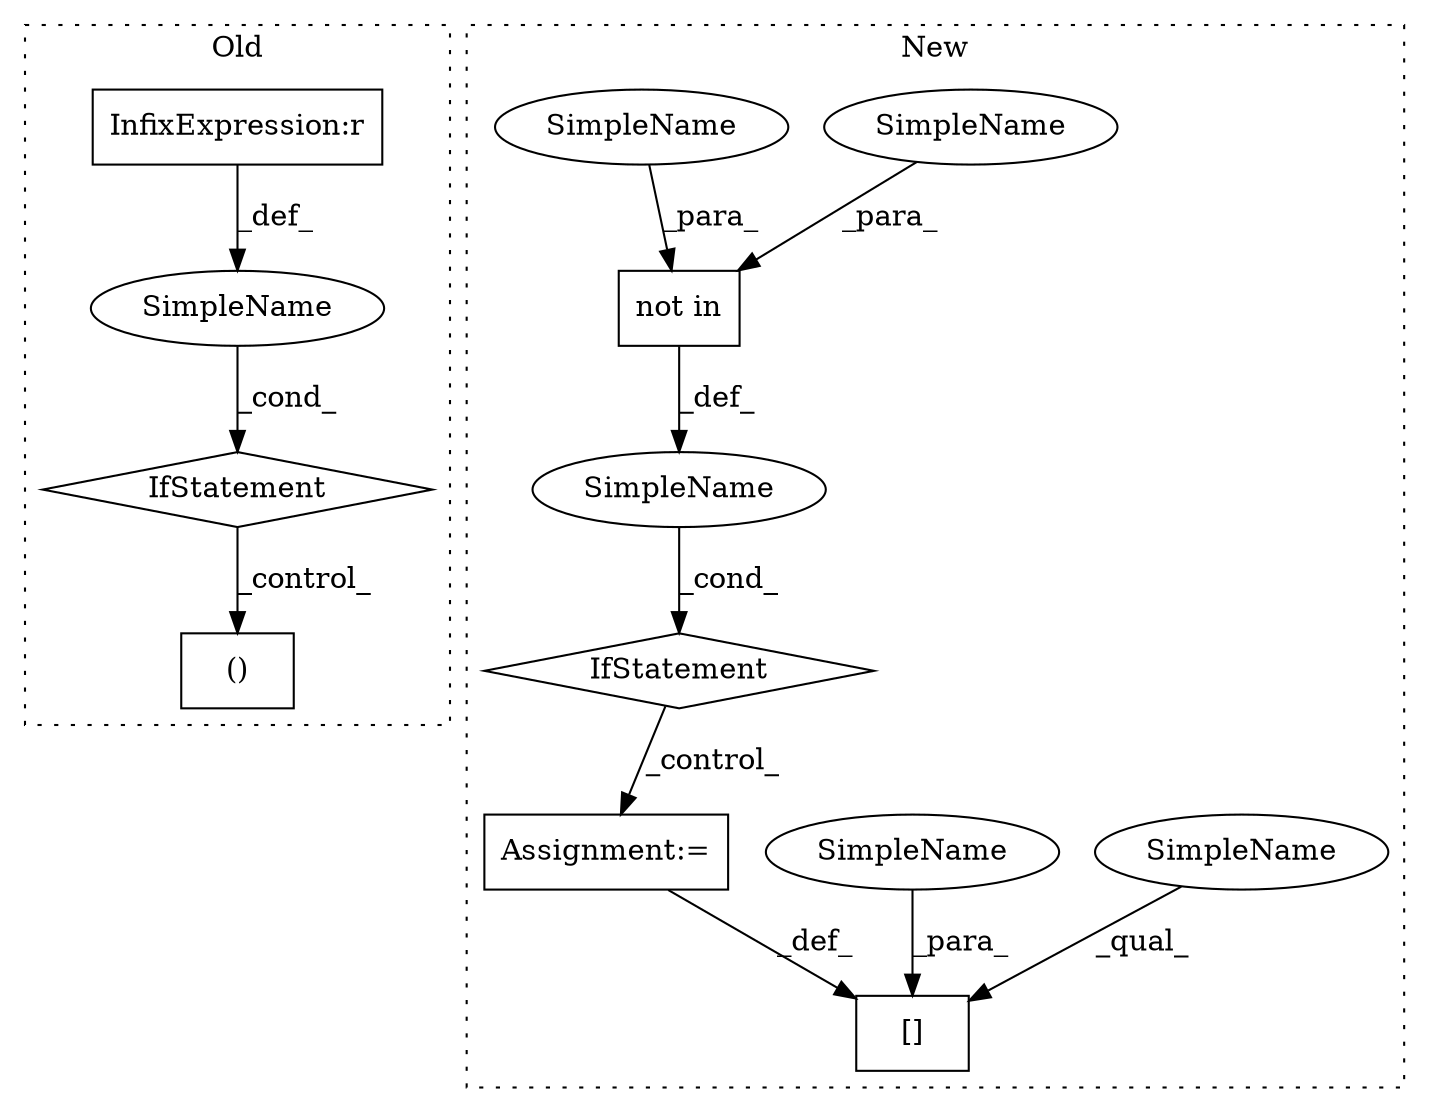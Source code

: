 digraph G {
subgraph cluster0 {
1 [label="()" a="106" s="1688" l="40" shape="box"];
7 [label="IfStatement" a="25" s="1428,1451" l="4,2" shape="diamond"];
8 [label="SimpleName" a="42" s="" l="" shape="ellipse"];
9 [label="InfixExpression:r" a="27" s="1440" l="4" shape="box"];
label = "Old";
style="dotted";
}
subgraph cluster1 {
2 [label="not in" a="108" s="3613" l="29" shape="box"];
3 [label="IfStatement" a="25" s="3601,3642" l="12,2" shape="diamond"];
4 [label="Assignment:=" a="7" s="3679" l="1" shape="box"];
5 [label="SimpleName" a="42" s="" l="" shape="ellipse"];
6 [label="[]" a="2" s="3656,3678" l="11,1" shape="box"];
10 [label="SimpleName" a="42" s="3656" l="10" shape="ellipse"];
11 [label="SimpleName" a="42" s="3632" l="10" shape="ellipse"];
12 [label="SimpleName" a="42" s="3667" l="11" shape="ellipse"];
13 [label="SimpleName" a="42" s="3613" l="11" shape="ellipse"];
label = "New";
style="dotted";
}
2 -> 5 [label="_def_"];
3 -> 4 [label="_control_"];
4 -> 6 [label="_def_"];
5 -> 3 [label="_cond_"];
7 -> 1 [label="_control_"];
8 -> 7 [label="_cond_"];
9 -> 8 [label="_def_"];
10 -> 6 [label="_qual_"];
11 -> 2 [label="_para_"];
12 -> 6 [label="_para_"];
13 -> 2 [label="_para_"];
}